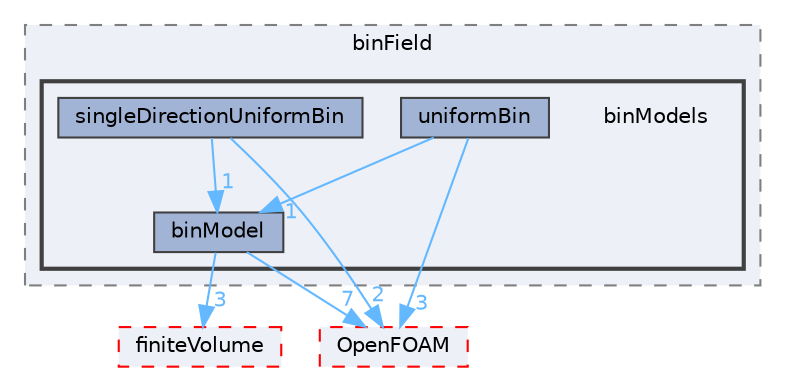 digraph "src/functionObjects/field/binField/binModels"
{
 // LATEX_PDF_SIZE
  bgcolor="transparent";
  edge [fontname=Helvetica,fontsize=10,labelfontname=Helvetica,labelfontsize=10];
  node [fontname=Helvetica,fontsize=10,shape=box,height=0.2,width=0.4];
  compound=true
  subgraph clusterdir_8daa891c603b95d1baf4b674f4fce7dd {
    graph [ bgcolor="#edf0f7", pencolor="grey50", label="binField", fontname=Helvetica,fontsize=10 style="filled,dashed", URL="dir_8daa891c603b95d1baf4b674f4fce7dd.html",tooltip=""]
  subgraph clusterdir_0999575de360bccb30150a06f46936ae {
    graph [ bgcolor="#edf0f7", pencolor="grey25", label="", fontname=Helvetica,fontsize=10 style="filled,bold", URL="dir_0999575de360bccb30150a06f46936ae.html",tooltip=""]
    dir_0999575de360bccb30150a06f46936ae [shape=plaintext, label="binModels"];
  dir_1a0ac968351618726a2991f5847009c8 [label="binModel", fillcolor="#a2b4d6", color="grey25", style="filled", URL="dir_1a0ac968351618726a2991f5847009c8.html",tooltip=""];
  dir_657c5aaaa1f90af90d21ac834a349c55 [label="singleDirectionUniformBin", fillcolor="#a2b4d6", color="grey25", style="filled", URL="dir_657c5aaaa1f90af90d21ac834a349c55.html",tooltip=""];
  dir_5faa6563dd897f19458e53812a928c62 [label="uniformBin", fillcolor="#a2b4d6", color="grey25", style="filled", URL="dir_5faa6563dd897f19458e53812a928c62.html",tooltip=""];
  }
  }
  dir_9bd15774b555cf7259a6fa18f99fe99b [label="finiteVolume", fillcolor="#edf0f7", color="red", style="filled,dashed", URL="dir_9bd15774b555cf7259a6fa18f99fe99b.html",tooltip=""];
  dir_c5473ff19b20e6ec4dfe5c310b3778a8 [label="OpenFOAM", fillcolor="#edf0f7", color="red", style="filled,dashed", URL="dir_c5473ff19b20e6ec4dfe5c310b3778a8.html",tooltip=""];
  dir_1a0ac968351618726a2991f5847009c8->dir_9bd15774b555cf7259a6fa18f99fe99b [headlabel="3", labeldistance=1.5 headhref="dir_000274_001387.html" href="dir_000274_001387.html" color="steelblue1" fontcolor="steelblue1"];
  dir_1a0ac968351618726a2991f5847009c8->dir_c5473ff19b20e6ec4dfe5c310b3778a8 [headlabel="7", labeldistance=1.5 headhref="dir_000274_002695.html" href="dir_000274_002695.html" color="steelblue1" fontcolor="steelblue1"];
  dir_657c5aaaa1f90af90d21ac834a349c55->dir_1a0ac968351618726a2991f5847009c8 [headlabel="1", labeldistance=1.5 headhref="dir_003550_000274.html" href="dir_003550_000274.html" color="steelblue1" fontcolor="steelblue1"];
  dir_657c5aaaa1f90af90d21ac834a349c55->dir_c5473ff19b20e6ec4dfe5c310b3778a8 [headlabel="2", labeldistance=1.5 headhref="dir_003550_002695.html" href="dir_003550_002695.html" color="steelblue1" fontcolor="steelblue1"];
  dir_5faa6563dd897f19458e53812a928c62->dir_1a0ac968351618726a2991f5847009c8 [headlabel="1", labeldistance=1.5 headhref="dir_004204_000274.html" href="dir_004204_000274.html" color="steelblue1" fontcolor="steelblue1"];
  dir_5faa6563dd897f19458e53812a928c62->dir_c5473ff19b20e6ec4dfe5c310b3778a8 [headlabel="3", labeldistance=1.5 headhref="dir_004204_002695.html" href="dir_004204_002695.html" color="steelblue1" fontcolor="steelblue1"];
}
